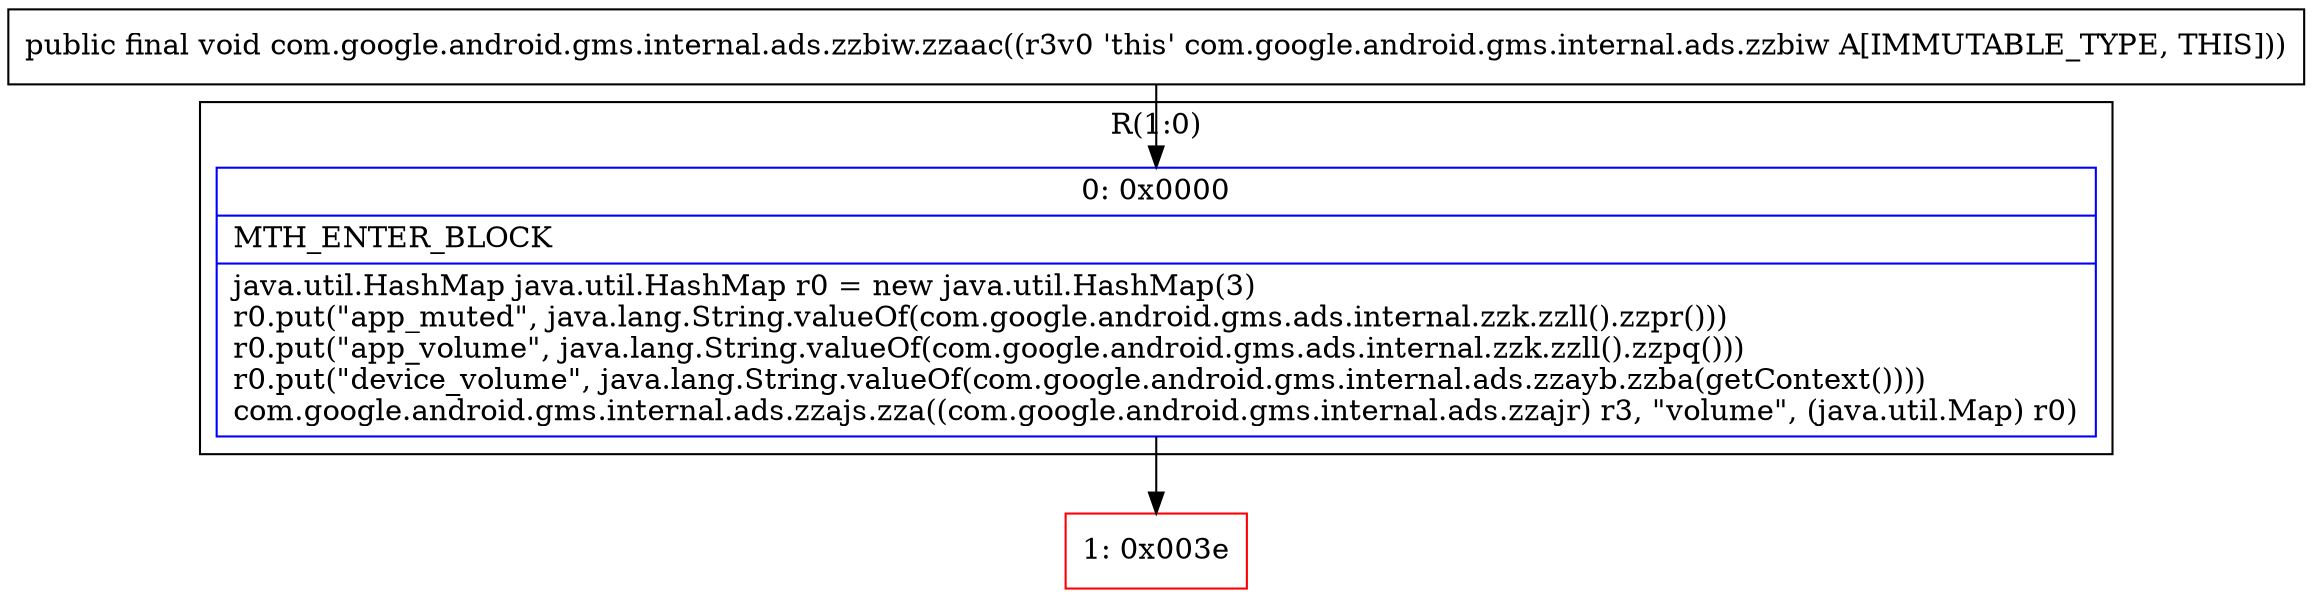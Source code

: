 digraph "CFG forcom.google.android.gms.internal.ads.zzbiw.zzaac()V" {
subgraph cluster_Region_320914824 {
label = "R(1:0)";
node [shape=record,color=blue];
Node_0 [shape=record,label="{0\:\ 0x0000|MTH_ENTER_BLOCK\l|java.util.HashMap java.util.HashMap r0 = new java.util.HashMap(3)\lr0.put(\"app_muted\", java.lang.String.valueOf(com.google.android.gms.ads.internal.zzk.zzll().zzpr()))\lr0.put(\"app_volume\", java.lang.String.valueOf(com.google.android.gms.ads.internal.zzk.zzll().zzpq()))\lr0.put(\"device_volume\", java.lang.String.valueOf(com.google.android.gms.internal.ads.zzayb.zzba(getContext())))\lcom.google.android.gms.internal.ads.zzajs.zza((com.google.android.gms.internal.ads.zzajr) r3, \"volume\", (java.util.Map) r0)\l}"];
}
Node_1 [shape=record,color=red,label="{1\:\ 0x003e}"];
MethodNode[shape=record,label="{public final void com.google.android.gms.internal.ads.zzbiw.zzaac((r3v0 'this' com.google.android.gms.internal.ads.zzbiw A[IMMUTABLE_TYPE, THIS])) }"];
MethodNode -> Node_0;
Node_0 -> Node_1;
}


